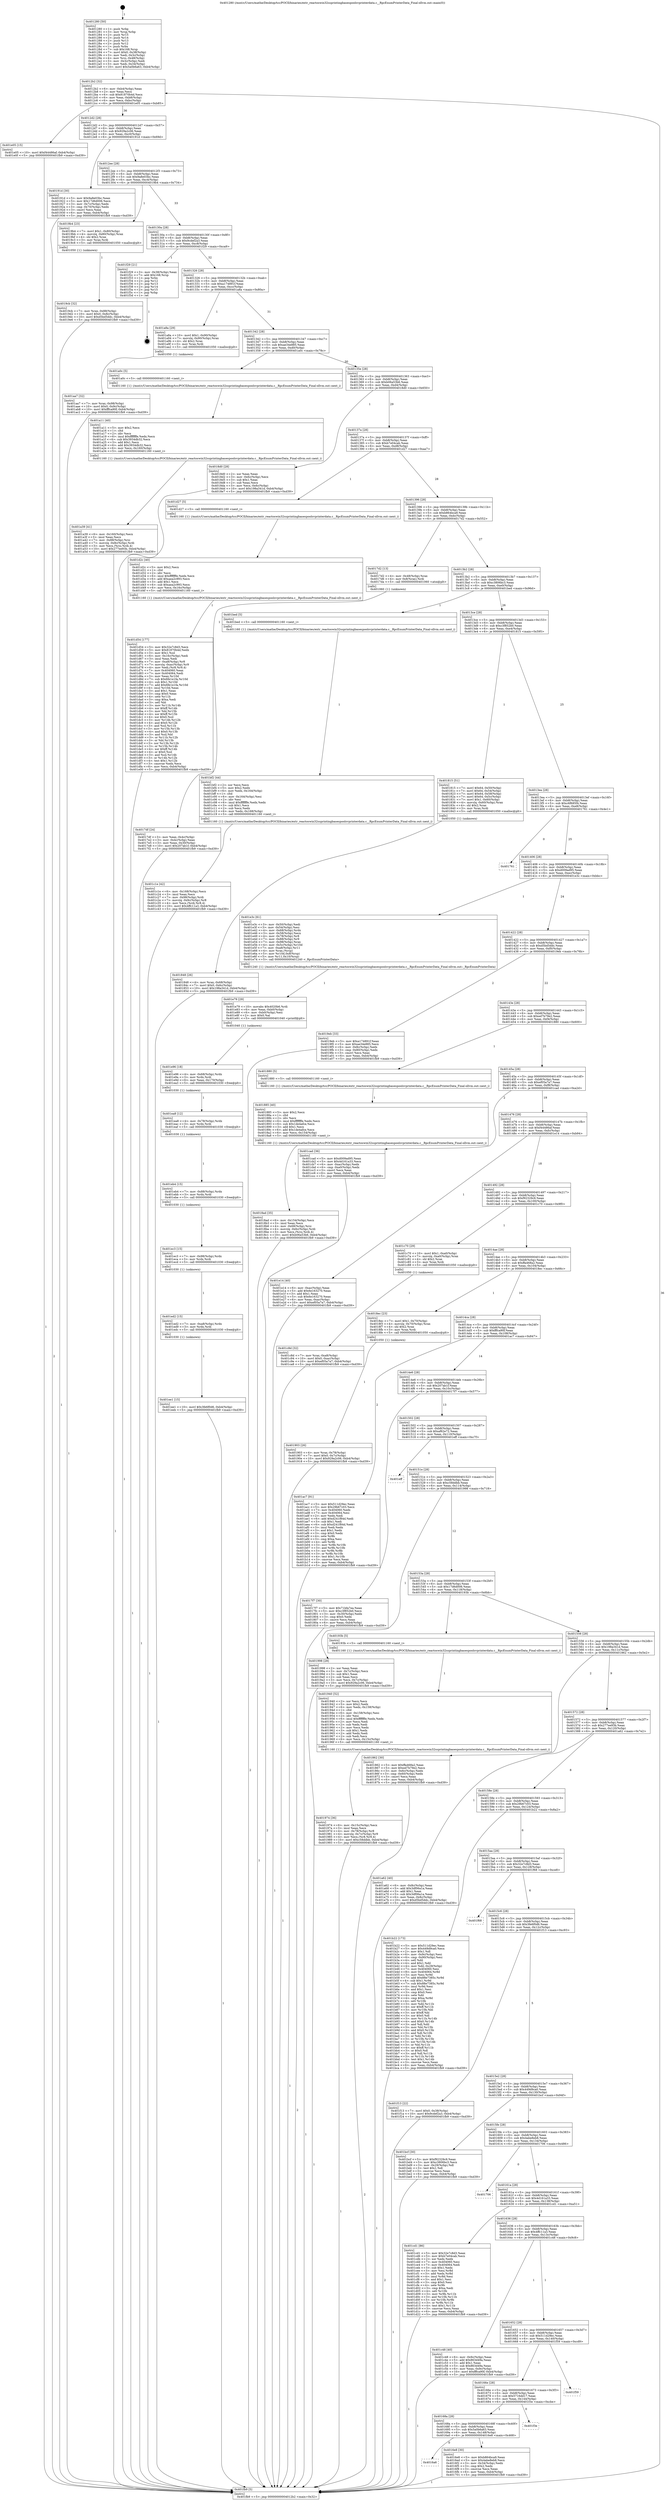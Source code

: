 digraph "0x401280" {
  label = "0x401280 (/mnt/c/Users/mathe/Desktop/tcc/POCII/binaries/extr_reactoswin32ssprintingbasespoolsvprinterdata.c__RpcEnumPrinterData_Final-ollvm.out::main(0))"
  labelloc = "t"
  node[shape=record]

  Entry [label="",width=0.3,height=0.3,shape=circle,fillcolor=black,style=filled]
  "0x4012b2" [label="{
     0x4012b2 [32]\l
     | [instrs]\l
     &nbsp;&nbsp;0x4012b2 \<+6\>: mov -0xb4(%rbp),%eax\l
     &nbsp;&nbsp;0x4012b8 \<+2\>: mov %eax,%ecx\l
     &nbsp;&nbsp;0x4012ba \<+6\>: sub $0x81870b4d,%ecx\l
     &nbsp;&nbsp;0x4012c0 \<+6\>: mov %eax,-0xb8(%rbp)\l
     &nbsp;&nbsp;0x4012c6 \<+6\>: mov %ecx,-0xbc(%rbp)\l
     &nbsp;&nbsp;0x4012cc \<+6\>: je 0000000000401e05 \<main+0xb85\>\l
  }"]
  "0x401e05" [label="{
     0x401e05 [15]\l
     | [instrs]\l
     &nbsp;&nbsp;0x401e05 \<+10\>: movl $0xf44486af,-0xb4(%rbp)\l
     &nbsp;&nbsp;0x401e0f \<+5\>: jmp 0000000000401fb9 \<main+0xd39\>\l
  }"]
  "0x4012d2" [label="{
     0x4012d2 [28]\l
     | [instrs]\l
     &nbsp;&nbsp;0x4012d2 \<+5\>: jmp 00000000004012d7 \<main+0x57\>\l
     &nbsp;&nbsp;0x4012d7 \<+6\>: mov -0xb8(%rbp),%eax\l
     &nbsp;&nbsp;0x4012dd \<+5\>: sub $0x929a2c06,%eax\l
     &nbsp;&nbsp;0x4012e2 \<+6\>: mov %eax,-0xc0(%rbp)\l
     &nbsp;&nbsp;0x4012e8 \<+6\>: je 000000000040191d \<main+0x69d\>\l
  }"]
  Exit [label="",width=0.3,height=0.3,shape=circle,fillcolor=black,style=filled,peripheries=2]
  "0x40191d" [label="{
     0x40191d [30]\l
     | [instrs]\l
     &nbsp;&nbsp;0x40191d \<+5\>: mov $0x9a8e03bc,%eax\l
     &nbsp;&nbsp;0x401922 \<+5\>: mov $0x17d6d006,%ecx\l
     &nbsp;&nbsp;0x401927 \<+3\>: mov -0x7c(%rbp),%edx\l
     &nbsp;&nbsp;0x40192a \<+3\>: cmp -0x70(%rbp),%edx\l
     &nbsp;&nbsp;0x40192d \<+3\>: cmovl %ecx,%eax\l
     &nbsp;&nbsp;0x401930 \<+6\>: mov %eax,-0xb4(%rbp)\l
     &nbsp;&nbsp;0x401936 \<+5\>: jmp 0000000000401fb9 \<main+0xd39\>\l
  }"]
  "0x4012ee" [label="{
     0x4012ee [28]\l
     | [instrs]\l
     &nbsp;&nbsp;0x4012ee \<+5\>: jmp 00000000004012f3 \<main+0x73\>\l
     &nbsp;&nbsp;0x4012f3 \<+6\>: mov -0xb8(%rbp),%eax\l
     &nbsp;&nbsp;0x4012f9 \<+5\>: sub $0x9a8e03bc,%eax\l
     &nbsp;&nbsp;0x4012fe \<+6\>: mov %eax,-0xc4(%rbp)\l
     &nbsp;&nbsp;0x401304 \<+6\>: je 00000000004019b4 \<main+0x734\>\l
  }"]
  "0x401ee1" [label="{
     0x401ee1 [15]\l
     | [instrs]\l
     &nbsp;&nbsp;0x401ee1 \<+10\>: movl $0x3fe6f0d6,-0xb4(%rbp)\l
     &nbsp;&nbsp;0x401eeb \<+5\>: jmp 0000000000401fb9 \<main+0xd39\>\l
  }"]
  "0x4019b4" [label="{
     0x4019b4 [23]\l
     | [instrs]\l
     &nbsp;&nbsp;0x4019b4 \<+7\>: movl $0x1,-0x80(%rbp)\l
     &nbsp;&nbsp;0x4019bb \<+4\>: movslq -0x80(%rbp),%rax\l
     &nbsp;&nbsp;0x4019bf \<+4\>: shl $0x2,%rax\l
     &nbsp;&nbsp;0x4019c3 \<+3\>: mov %rax,%rdi\l
     &nbsp;&nbsp;0x4019c6 \<+5\>: call 0000000000401050 \<malloc@plt\>\l
     | [calls]\l
     &nbsp;&nbsp;0x401050 \{1\} (unknown)\l
  }"]
  "0x40130a" [label="{
     0x40130a [28]\l
     | [instrs]\l
     &nbsp;&nbsp;0x40130a \<+5\>: jmp 000000000040130f \<main+0x8f\>\l
     &nbsp;&nbsp;0x40130f \<+6\>: mov -0xb8(%rbp),%eax\l
     &nbsp;&nbsp;0x401315 \<+5\>: sub $0x9cdef2a3,%eax\l
     &nbsp;&nbsp;0x40131a \<+6\>: mov %eax,-0xc8(%rbp)\l
     &nbsp;&nbsp;0x401320 \<+6\>: je 0000000000401f29 \<main+0xca9\>\l
  }"]
  "0x401ed2" [label="{
     0x401ed2 [15]\l
     | [instrs]\l
     &nbsp;&nbsp;0x401ed2 \<+7\>: mov -0xa8(%rbp),%rdx\l
     &nbsp;&nbsp;0x401ed9 \<+3\>: mov %rdx,%rdi\l
     &nbsp;&nbsp;0x401edc \<+5\>: call 0000000000401030 \<free@plt\>\l
     | [calls]\l
     &nbsp;&nbsp;0x401030 \{1\} (unknown)\l
  }"]
  "0x401f29" [label="{
     0x401f29 [21]\l
     | [instrs]\l
     &nbsp;&nbsp;0x401f29 \<+3\>: mov -0x38(%rbp),%eax\l
     &nbsp;&nbsp;0x401f2c \<+7\>: add $0x168,%rsp\l
     &nbsp;&nbsp;0x401f33 \<+1\>: pop %rbx\l
     &nbsp;&nbsp;0x401f34 \<+2\>: pop %r12\l
     &nbsp;&nbsp;0x401f36 \<+2\>: pop %r13\l
     &nbsp;&nbsp;0x401f38 \<+2\>: pop %r14\l
     &nbsp;&nbsp;0x401f3a \<+2\>: pop %r15\l
     &nbsp;&nbsp;0x401f3c \<+1\>: pop %rbp\l
     &nbsp;&nbsp;0x401f3d \<+1\>: ret\l
  }"]
  "0x401326" [label="{
     0x401326 [28]\l
     | [instrs]\l
     &nbsp;&nbsp;0x401326 \<+5\>: jmp 000000000040132b \<main+0xab\>\l
     &nbsp;&nbsp;0x40132b \<+6\>: mov -0xb8(%rbp),%eax\l
     &nbsp;&nbsp;0x401331 \<+5\>: sub $0xa174891f,%eax\l
     &nbsp;&nbsp;0x401336 \<+6\>: mov %eax,-0xcc(%rbp)\l
     &nbsp;&nbsp;0x40133c \<+6\>: je 0000000000401a8a \<main+0x80a\>\l
  }"]
  "0x401ec3" [label="{
     0x401ec3 [15]\l
     | [instrs]\l
     &nbsp;&nbsp;0x401ec3 \<+7\>: mov -0x98(%rbp),%rdx\l
     &nbsp;&nbsp;0x401eca \<+3\>: mov %rdx,%rdi\l
     &nbsp;&nbsp;0x401ecd \<+5\>: call 0000000000401030 \<free@plt\>\l
     | [calls]\l
     &nbsp;&nbsp;0x401030 \{1\} (unknown)\l
  }"]
  "0x401a8a" [label="{
     0x401a8a [29]\l
     | [instrs]\l
     &nbsp;&nbsp;0x401a8a \<+10\>: movl $0x1,-0x90(%rbp)\l
     &nbsp;&nbsp;0x401a94 \<+7\>: movslq -0x90(%rbp),%rax\l
     &nbsp;&nbsp;0x401a9b \<+4\>: shl $0x2,%rax\l
     &nbsp;&nbsp;0x401a9f \<+3\>: mov %rax,%rdi\l
     &nbsp;&nbsp;0x401aa2 \<+5\>: call 0000000000401050 \<malloc@plt\>\l
     | [calls]\l
     &nbsp;&nbsp;0x401050 \{1\} (unknown)\l
  }"]
  "0x401342" [label="{
     0x401342 [28]\l
     | [instrs]\l
     &nbsp;&nbsp;0x401342 \<+5\>: jmp 0000000000401347 \<main+0xc7\>\l
     &nbsp;&nbsp;0x401347 \<+6\>: mov -0xb8(%rbp),%eax\l
     &nbsp;&nbsp;0x40134d \<+5\>: sub $0xae34e885,%eax\l
     &nbsp;&nbsp;0x401352 \<+6\>: mov %eax,-0xd0(%rbp)\l
     &nbsp;&nbsp;0x401358 \<+6\>: je 0000000000401a0c \<main+0x78c\>\l
  }"]
  "0x401eb4" [label="{
     0x401eb4 [15]\l
     | [instrs]\l
     &nbsp;&nbsp;0x401eb4 \<+7\>: mov -0x88(%rbp),%rdx\l
     &nbsp;&nbsp;0x401ebb \<+3\>: mov %rdx,%rdi\l
     &nbsp;&nbsp;0x401ebe \<+5\>: call 0000000000401030 \<free@plt\>\l
     | [calls]\l
     &nbsp;&nbsp;0x401030 \{1\} (unknown)\l
  }"]
  "0x401a0c" [label="{
     0x401a0c [5]\l
     | [instrs]\l
     &nbsp;&nbsp;0x401a0c \<+5\>: call 0000000000401160 \<next_i\>\l
     | [calls]\l
     &nbsp;&nbsp;0x401160 \{1\} (/mnt/c/Users/mathe/Desktop/tcc/POCII/binaries/extr_reactoswin32ssprintingbasespoolsvprinterdata.c__RpcEnumPrinterData_Final-ollvm.out::next_i)\l
  }"]
  "0x40135e" [label="{
     0x40135e [28]\l
     | [instrs]\l
     &nbsp;&nbsp;0x40135e \<+5\>: jmp 0000000000401363 \<main+0xe3\>\l
     &nbsp;&nbsp;0x401363 \<+6\>: mov -0xb8(%rbp),%eax\l
     &nbsp;&nbsp;0x401369 \<+5\>: sub $0xb06a53b6,%eax\l
     &nbsp;&nbsp;0x40136e \<+6\>: mov %eax,-0xd4(%rbp)\l
     &nbsp;&nbsp;0x401374 \<+6\>: je 00000000004018d0 \<main+0x650\>\l
  }"]
  "0x401ea8" [label="{
     0x401ea8 [12]\l
     | [instrs]\l
     &nbsp;&nbsp;0x401ea8 \<+4\>: mov -0x78(%rbp),%rdx\l
     &nbsp;&nbsp;0x401eac \<+3\>: mov %rdx,%rdi\l
     &nbsp;&nbsp;0x401eaf \<+5\>: call 0000000000401030 \<free@plt\>\l
     | [calls]\l
     &nbsp;&nbsp;0x401030 \{1\} (unknown)\l
  }"]
  "0x4018d0" [label="{
     0x4018d0 [28]\l
     | [instrs]\l
     &nbsp;&nbsp;0x4018d0 \<+2\>: xor %eax,%eax\l
     &nbsp;&nbsp;0x4018d2 \<+3\>: mov -0x6c(%rbp),%ecx\l
     &nbsp;&nbsp;0x4018d5 \<+3\>: sub $0x1,%eax\l
     &nbsp;&nbsp;0x4018d8 \<+2\>: sub %eax,%ecx\l
     &nbsp;&nbsp;0x4018da \<+3\>: mov %ecx,-0x6c(%rbp)\l
     &nbsp;&nbsp;0x4018dd \<+10\>: movl $0x198a341d,-0xb4(%rbp)\l
     &nbsp;&nbsp;0x4018e7 \<+5\>: jmp 0000000000401fb9 \<main+0xd39\>\l
  }"]
  "0x40137a" [label="{
     0x40137a [28]\l
     | [instrs]\l
     &nbsp;&nbsp;0x40137a \<+5\>: jmp 000000000040137f \<main+0xff\>\l
     &nbsp;&nbsp;0x40137f \<+6\>: mov -0xb8(%rbp),%eax\l
     &nbsp;&nbsp;0x401385 \<+5\>: sub $0xb7e04cab,%eax\l
     &nbsp;&nbsp;0x40138a \<+6\>: mov %eax,-0xd8(%rbp)\l
     &nbsp;&nbsp;0x401390 \<+6\>: je 0000000000401d27 \<main+0xaa7\>\l
  }"]
  "0x401e96" [label="{
     0x401e96 [18]\l
     | [instrs]\l
     &nbsp;&nbsp;0x401e96 \<+4\>: mov -0x68(%rbp),%rdx\l
     &nbsp;&nbsp;0x401e9a \<+3\>: mov %rdx,%rdi\l
     &nbsp;&nbsp;0x401e9d \<+6\>: mov %eax,-0x170(%rbp)\l
     &nbsp;&nbsp;0x401ea3 \<+5\>: call 0000000000401030 \<free@plt\>\l
     | [calls]\l
     &nbsp;&nbsp;0x401030 \{1\} (unknown)\l
  }"]
  "0x401d27" [label="{
     0x401d27 [5]\l
     | [instrs]\l
     &nbsp;&nbsp;0x401d27 \<+5\>: call 0000000000401160 \<next_i\>\l
     | [calls]\l
     &nbsp;&nbsp;0x401160 \{1\} (/mnt/c/Users/mathe/Desktop/tcc/POCII/binaries/extr_reactoswin32ssprintingbasespoolsvprinterdata.c__RpcEnumPrinterData_Final-ollvm.out::next_i)\l
  }"]
  "0x401396" [label="{
     0x401396 [28]\l
     | [instrs]\l
     &nbsp;&nbsp;0x401396 \<+5\>: jmp 000000000040139b \<main+0x11b\>\l
     &nbsp;&nbsp;0x40139b \<+6\>: mov -0xb8(%rbp),%eax\l
     &nbsp;&nbsp;0x4013a1 \<+5\>: sub $0xb864bca9,%eax\l
     &nbsp;&nbsp;0x4013a6 \<+6\>: mov %eax,-0xdc(%rbp)\l
     &nbsp;&nbsp;0x4013ac \<+6\>: je 00000000004017d2 \<main+0x552\>\l
  }"]
  "0x401e79" [label="{
     0x401e79 [29]\l
     | [instrs]\l
     &nbsp;&nbsp;0x401e79 \<+10\>: movabs $0x4020b6,%rdi\l
     &nbsp;&nbsp;0x401e83 \<+6\>: mov %eax,-0xb0(%rbp)\l
     &nbsp;&nbsp;0x401e89 \<+6\>: mov -0xb0(%rbp),%esi\l
     &nbsp;&nbsp;0x401e8f \<+2\>: mov $0x0,%al\l
     &nbsp;&nbsp;0x401e91 \<+5\>: call 0000000000401040 \<printf@plt\>\l
     | [calls]\l
     &nbsp;&nbsp;0x401040 \{1\} (unknown)\l
  }"]
  "0x4017d2" [label="{
     0x4017d2 [13]\l
     | [instrs]\l
     &nbsp;&nbsp;0x4017d2 \<+4\>: mov -0x48(%rbp),%rax\l
     &nbsp;&nbsp;0x4017d6 \<+4\>: mov 0x8(%rax),%rdi\l
     &nbsp;&nbsp;0x4017da \<+5\>: call 0000000000401060 \<atoi@plt\>\l
     | [calls]\l
     &nbsp;&nbsp;0x401060 \{1\} (unknown)\l
  }"]
  "0x4013b2" [label="{
     0x4013b2 [28]\l
     | [instrs]\l
     &nbsp;&nbsp;0x4013b2 \<+5\>: jmp 00000000004013b7 \<main+0x137\>\l
     &nbsp;&nbsp;0x4013b7 \<+6\>: mov -0xb8(%rbp),%eax\l
     &nbsp;&nbsp;0x4013bd \<+5\>: sub $0xc3806bc3,%eax\l
     &nbsp;&nbsp;0x4013c2 \<+6\>: mov %eax,-0xe0(%rbp)\l
     &nbsp;&nbsp;0x4013c8 \<+6\>: je 0000000000401bed \<main+0x96d\>\l
  }"]
  "0x401d54" [label="{
     0x401d54 [177]\l
     | [instrs]\l
     &nbsp;&nbsp;0x401d54 \<+5\>: mov $0x32e7c8d3,%ecx\l
     &nbsp;&nbsp;0x401d59 \<+5\>: mov $0x81870b4d,%edx\l
     &nbsp;&nbsp;0x401d5e \<+3\>: mov $0x1,%sil\l
     &nbsp;&nbsp;0x401d61 \<+6\>: mov -0x16c(%rbp),%edi\l
     &nbsp;&nbsp;0x401d67 \<+3\>: imul %eax,%edi\l
     &nbsp;&nbsp;0x401d6a \<+7\>: mov -0xa8(%rbp),%r8\l
     &nbsp;&nbsp;0x401d71 \<+7\>: movslq -0xac(%rbp),%r9\l
     &nbsp;&nbsp;0x401d78 \<+4\>: mov %edi,(%r8,%r9,4)\l
     &nbsp;&nbsp;0x401d7c \<+7\>: mov 0x404060,%eax\l
     &nbsp;&nbsp;0x401d83 \<+7\>: mov 0x404064,%edi\l
     &nbsp;&nbsp;0x401d8a \<+3\>: mov %eax,%r10d\l
     &nbsp;&nbsp;0x401d8d \<+7\>: sub $0x6fe1e1fa,%r10d\l
     &nbsp;&nbsp;0x401d94 \<+4\>: sub $0x1,%r10d\l
     &nbsp;&nbsp;0x401d98 \<+7\>: add $0x6fe1e1fa,%r10d\l
     &nbsp;&nbsp;0x401d9f \<+4\>: imul %r10d,%eax\l
     &nbsp;&nbsp;0x401da3 \<+3\>: and $0x1,%eax\l
     &nbsp;&nbsp;0x401da6 \<+3\>: cmp $0x0,%eax\l
     &nbsp;&nbsp;0x401da9 \<+4\>: sete %r11b\l
     &nbsp;&nbsp;0x401dad \<+3\>: cmp $0xa,%edi\l
     &nbsp;&nbsp;0x401db0 \<+3\>: setl %bl\l
     &nbsp;&nbsp;0x401db3 \<+3\>: mov %r11b,%r14b\l
     &nbsp;&nbsp;0x401db6 \<+4\>: xor $0xff,%r14b\l
     &nbsp;&nbsp;0x401dba \<+3\>: mov %bl,%r15b\l
     &nbsp;&nbsp;0x401dbd \<+4\>: xor $0xff,%r15b\l
     &nbsp;&nbsp;0x401dc1 \<+4\>: xor $0x0,%sil\l
     &nbsp;&nbsp;0x401dc5 \<+3\>: mov %r14b,%r12b\l
     &nbsp;&nbsp;0x401dc8 \<+4\>: and $0x0,%r12b\l
     &nbsp;&nbsp;0x401dcc \<+3\>: and %sil,%r11b\l
     &nbsp;&nbsp;0x401dcf \<+3\>: mov %r15b,%r13b\l
     &nbsp;&nbsp;0x401dd2 \<+4\>: and $0x0,%r13b\l
     &nbsp;&nbsp;0x401dd6 \<+3\>: and %sil,%bl\l
     &nbsp;&nbsp;0x401dd9 \<+3\>: or %r11b,%r12b\l
     &nbsp;&nbsp;0x401ddc \<+3\>: or %bl,%r13b\l
     &nbsp;&nbsp;0x401ddf \<+3\>: xor %r13b,%r12b\l
     &nbsp;&nbsp;0x401de2 \<+3\>: or %r15b,%r14b\l
     &nbsp;&nbsp;0x401de5 \<+4\>: xor $0xff,%r14b\l
     &nbsp;&nbsp;0x401de9 \<+4\>: or $0x0,%sil\l
     &nbsp;&nbsp;0x401ded \<+3\>: and %sil,%r14b\l
     &nbsp;&nbsp;0x401df0 \<+3\>: or %r14b,%r12b\l
     &nbsp;&nbsp;0x401df3 \<+4\>: test $0x1,%r12b\l
     &nbsp;&nbsp;0x401df7 \<+3\>: cmovne %edx,%ecx\l
     &nbsp;&nbsp;0x401dfa \<+6\>: mov %ecx,-0xb4(%rbp)\l
     &nbsp;&nbsp;0x401e00 \<+5\>: jmp 0000000000401fb9 \<main+0xd39\>\l
  }"]
  "0x401bed" [label="{
     0x401bed [5]\l
     | [instrs]\l
     &nbsp;&nbsp;0x401bed \<+5\>: call 0000000000401160 \<next_i\>\l
     | [calls]\l
     &nbsp;&nbsp;0x401160 \{1\} (/mnt/c/Users/mathe/Desktop/tcc/POCII/binaries/extr_reactoswin32ssprintingbasespoolsvprinterdata.c__RpcEnumPrinterData_Final-ollvm.out::next_i)\l
  }"]
  "0x4013ce" [label="{
     0x4013ce [28]\l
     | [instrs]\l
     &nbsp;&nbsp;0x4013ce \<+5\>: jmp 00000000004013d3 \<main+0x153\>\l
     &nbsp;&nbsp;0x4013d3 \<+6\>: mov -0xb8(%rbp),%eax\l
     &nbsp;&nbsp;0x4013d9 \<+5\>: sub $0xc3f852b0,%eax\l
     &nbsp;&nbsp;0x4013de \<+6\>: mov %eax,-0xe4(%rbp)\l
     &nbsp;&nbsp;0x4013e4 \<+6\>: je 0000000000401815 \<main+0x595\>\l
  }"]
  "0x401d2c" [label="{
     0x401d2c [40]\l
     | [instrs]\l
     &nbsp;&nbsp;0x401d2c \<+5\>: mov $0x2,%ecx\l
     &nbsp;&nbsp;0x401d31 \<+1\>: cltd\l
     &nbsp;&nbsp;0x401d32 \<+2\>: idiv %ecx\l
     &nbsp;&nbsp;0x401d34 \<+6\>: imul $0xfffffffe,%edx,%ecx\l
     &nbsp;&nbsp;0x401d3a \<+6\>: add $0xaea2c993,%ecx\l
     &nbsp;&nbsp;0x401d40 \<+3\>: add $0x1,%ecx\l
     &nbsp;&nbsp;0x401d43 \<+6\>: sub $0xaea2c993,%ecx\l
     &nbsp;&nbsp;0x401d49 \<+6\>: mov %ecx,-0x16c(%rbp)\l
     &nbsp;&nbsp;0x401d4f \<+5\>: call 0000000000401160 \<next_i\>\l
     | [calls]\l
     &nbsp;&nbsp;0x401160 \{1\} (/mnt/c/Users/mathe/Desktop/tcc/POCII/binaries/extr_reactoswin32ssprintingbasespoolsvprinterdata.c__RpcEnumPrinterData_Final-ollvm.out::next_i)\l
  }"]
  "0x401815" [label="{
     0x401815 [51]\l
     | [instrs]\l
     &nbsp;&nbsp;0x401815 \<+7\>: movl $0x64,-0x50(%rbp)\l
     &nbsp;&nbsp;0x40181c \<+7\>: movl $0x64,-0x54(%rbp)\l
     &nbsp;&nbsp;0x401823 \<+7\>: movl $0x64,-0x58(%rbp)\l
     &nbsp;&nbsp;0x40182a \<+7\>: movl $0x64,-0x5c(%rbp)\l
     &nbsp;&nbsp;0x401831 \<+7\>: movl $0x1,-0x60(%rbp)\l
     &nbsp;&nbsp;0x401838 \<+4\>: movslq -0x60(%rbp),%rax\l
     &nbsp;&nbsp;0x40183c \<+4\>: shl $0x2,%rax\l
     &nbsp;&nbsp;0x401840 \<+3\>: mov %rax,%rdi\l
     &nbsp;&nbsp;0x401843 \<+5\>: call 0000000000401050 \<malloc@plt\>\l
     | [calls]\l
     &nbsp;&nbsp;0x401050 \{1\} (unknown)\l
  }"]
  "0x4013ea" [label="{
     0x4013ea [28]\l
     | [instrs]\l
     &nbsp;&nbsp;0x4013ea \<+5\>: jmp 00000000004013ef \<main+0x16f\>\l
     &nbsp;&nbsp;0x4013ef \<+6\>: mov -0xb8(%rbp),%eax\l
     &nbsp;&nbsp;0x4013f5 \<+5\>: sub $0xc6f685f4,%eax\l
     &nbsp;&nbsp;0x4013fa \<+6\>: mov %eax,-0xe8(%rbp)\l
     &nbsp;&nbsp;0x401400 \<+6\>: je 0000000000401761 \<main+0x4e1\>\l
  }"]
  "0x401c8d" [label="{
     0x401c8d [32]\l
     | [instrs]\l
     &nbsp;&nbsp;0x401c8d \<+7\>: mov %rax,-0xa8(%rbp)\l
     &nbsp;&nbsp;0x401c94 \<+10\>: movl $0x0,-0xac(%rbp)\l
     &nbsp;&nbsp;0x401c9e \<+10\>: movl $0xef05a7a7,-0xb4(%rbp)\l
     &nbsp;&nbsp;0x401ca8 \<+5\>: jmp 0000000000401fb9 \<main+0xd39\>\l
  }"]
  "0x401761" [label="{
     0x401761\l
  }", style=dashed]
  "0x401406" [label="{
     0x401406 [28]\l
     | [instrs]\l
     &nbsp;&nbsp;0x401406 \<+5\>: jmp 000000000040140b \<main+0x18b\>\l
     &nbsp;&nbsp;0x40140b \<+6\>: mov -0xb8(%rbp),%eax\l
     &nbsp;&nbsp;0x401411 \<+5\>: sub $0xd009ad95,%eax\l
     &nbsp;&nbsp;0x401416 \<+6\>: mov %eax,-0xec(%rbp)\l
     &nbsp;&nbsp;0x40141c \<+6\>: je 0000000000401e3c \<main+0xbbc\>\l
  }"]
  "0x401c1e" [label="{
     0x401c1e [42]\l
     | [instrs]\l
     &nbsp;&nbsp;0x401c1e \<+6\>: mov -0x168(%rbp),%ecx\l
     &nbsp;&nbsp;0x401c24 \<+3\>: imul %eax,%ecx\l
     &nbsp;&nbsp;0x401c27 \<+7\>: mov -0x98(%rbp),%rdi\l
     &nbsp;&nbsp;0x401c2e \<+7\>: movslq -0x9c(%rbp),%r8\l
     &nbsp;&nbsp;0x401c35 \<+4\>: mov %ecx,(%rdi,%r8,4)\l
     &nbsp;&nbsp;0x401c39 \<+10\>: movl $0x4ffc11a3,-0xb4(%rbp)\l
     &nbsp;&nbsp;0x401c43 \<+5\>: jmp 0000000000401fb9 \<main+0xd39\>\l
  }"]
  "0x401e3c" [label="{
     0x401e3c [61]\l
     | [instrs]\l
     &nbsp;&nbsp;0x401e3c \<+3\>: mov -0x50(%rbp),%edi\l
     &nbsp;&nbsp;0x401e3f \<+3\>: mov -0x54(%rbp),%esi\l
     &nbsp;&nbsp;0x401e42 \<+4\>: mov -0x68(%rbp),%rdx\l
     &nbsp;&nbsp;0x401e46 \<+3\>: mov -0x58(%rbp),%ecx\l
     &nbsp;&nbsp;0x401e49 \<+4\>: mov -0x78(%rbp),%r8\l
     &nbsp;&nbsp;0x401e4d \<+7\>: mov -0x88(%rbp),%r9\l
     &nbsp;&nbsp;0x401e54 \<+7\>: mov -0x98(%rbp),%rax\l
     &nbsp;&nbsp;0x401e5b \<+4\>: mov -0x5c(%rbp),%r10d\l
     &nbsp;&nbsp;0x401e5f \<+7\>: mov -0xa8(%rbp),%r11\l
     &nbsp;&nbsp;0x401e66 \<+4\>: mov %rax,(%rsp)\l
     &nbsp;&nbsp;0x401e6a \<+5\>: mov %r10d,0x8(%rsp)\l
     &nbsp;&nbsp;0x401e6f \<+5\>: mov %r11,0x10(%rsp)\l
     &nbsp;&nbsp;0x401e74 \<+5\>: call 0000000000401240 \<_RpcEnumPrinterData\>\l
     | [calls]\l
     &nbsp;&nbsp;0x401240 \{1\} (/mnt/c/Users/mathe/Desktop/tcc/POCII/binaries/extr_reactoswin32ssprintingbasespoolsvprinterdata.c__RpcEnumPrinterData_Final-ollvm.out::_RpcEnumPrinterData)\l
  }"]
  "0x401422" [label="{
     0x401422 [28]\l
     | [instrs]\l
     &nbsp;&nbsp;0x401422 \<+5\>: jmp 0000000000401427 \<main+0x1a7\>\l
     &nbsp;&nbsp;0x401427 \<+6\>: mov -0xb8(%rbp),%eax\l
     &nbsp;&nbsp;0x40142d \<+5\>: sub $0xd5bd5ddc,%eax\l
     &nbsp;&nbsp;0x401432 \<+6\>: mov %eax,-0xf0(%rbp)\l
     &nbsp;&nbsp;0x401438 \<+6\>: je 00000000004019eb \<main+0x76b\>\l
  }"]
  "0x401bf2" [label="{
     0x401bf2 [44]\l
     | [instrs]\l
     &nbsp;&nbsp;0x401bf2 \<+2\>: xor %ecx,%ecx\l
     &nbsp;&nbsp;0x401bf4 \<+5\>: mov $0x2,%edx\l
     &nbsp;&nbsp;0x401bf9 \<+6\>: mov %edx,-0x164(%rbp)\l
     &nbsp;&nbsp;0x401bff \<+1\>: cltd\l
     &nbsp;&nbsp;0x401c00 \<+6\>: mov -0x164(%rbp),%esi\l
     &nbsp;&nbsp;0x401c06 \<+2\>: idiv %esi\l
     &nbsp;&nbsp;0x401c08 \<+6\>: imul $0xfffffffe,%edx,%edx\l
     &nbsp;&nbsp;0x401c0e \<+3\>: sub $0x1,%ecx\l
     &nbsp;&nbsp;0x401c11 \<+2\>: sub %ecx,%edx\l
     &nbsp;&nbsp;0x401c13 \<+6\>: mov %edx,-0x168(%rbp)\l
     &nbsp;&nbsp;0x401c19 \<+5\>: call 0000000000401160 \<next_i\>\l
     | [calls]\l
     &nbsp;&nbsp;0x401160 \{1\} (/mnt/c/Users/mathe/Desktop/tcc/POCII/binaries/extr_reactoswin32ssprintingbasespoolsvprinterdata.c__RpcEnumPrinterData_Final-ollvm.out::next_i)\l
  }"]
  "0x4019eb" [label="{
     0x4019eb [33]\l
     | [instrs]\l
     &nbsp;&nbsp;0x4019eb \<+5\>: mov $0xa174891f,%eax\l
     &nbsp;&nbsp;0x4019f0 \<+5\>: mov $0xae34e885,%ecx\l
     &nbsp;&nbsp;0x4019f5 \<+6\>: mov -0x8c(%rbp),%edx\l
     &nbsp;&nbsp;0x4019fb \<+3\>: cmp -0x80(%rbp),%edx\l
     &nbsp;&nbsp;0x4019fe \<+3\>: cmovl %ecx,%eax\l
     &nbsp;&nbsp;0x401a01 \<+6\>: mov %eax,-0xb4(%rbp)\l
     &nbsp;&nbsp;0x401a07 \<+5\>: jmp 0000000000401fb9 \<main+0xd39\>\l
  }"]
  "0x40143e" [label="{
     0x40143e [28]\l
     | [instrs]\l
     &nbsp;&nbsp;0x40143e \<+5\>: jmp 0000000000401443 \<main+0x1c3\>\l
     &nbsp;&nbsp;0x401443 \<+6\>: mov -0xb8(%rbp),%eax\l
     &nbsp;&nbsp;0x401449 \<+5\>: sub $0xed7b79e2,%eax\l
     &nbsp;&nbsp;0x40144e \<+6\>: mov %eax,-0xf4(%rbp)\l
     &nbsp;&nbsp;0x401454 \<+6\>: je 0000000000401880 \<main+0x600\>\l
  }"]
  "0x401aa7" [label="{
     0x401aa7 [32]\l
     | [instrs]\l
     &nbsp;&nbsp;0x401aa7 \<+7\>: mov %rax,-0x98(%rbp)\l
     &nbsp;&nbsp;0x401aae \<+10\>: movl $0x0,-0x9c(%rbp)\l
     &nbsp;&nbsp;0x401ab8 \<+10\>: movl $0xfffca90f,-0xb4(%rbp)\l
     &nbsp;&nbsp;0x401ac2 \<+5\>: jmp 0000000000401fb9 \<main+0xd39\>\l
  }"]
  "0x401880" [label="{
     0x401880 [5]\l
     | [instrs]\l
     &nbsp;&nbsp;0x401880 \<+5\>: call 0000000000401160 \<next_i\>\l
     | [calls]\l
     &nbsp;&nbsp;0x401160 \{1\} (/mnt/c/Users/mathe/Desktop/tcc/POCII/binaries/extr_reactoswin32ssprintingbasespoolsvprinterdata.c__RpcEnumPrinterData_Final-ollvm.out::next_i)\l
  }"]
  "0x40145a" [label="{
     0x40145a [28]\l
     | [instrs]\l
     &nbsp;&nbsp;0x40145a \<+5\>: jmp 000000000040145f \<main+0x1df\>\l
     &nbsp;&nbsp;0x40145f \<+6\>: mov -0xb8(%rbp),%eax\l
     &nbsp;&nbsp;0x401465 \<+5\>: sub $0xef05a7a7,%eax\l
     &nbsp;&nbsp;0x40146a \<+6\>: mov %eax,-0xf8(%rbp)\l
     &nbsp;&nbsp;0x401470 \<+6\>: je 0000000000401cad \<main+0xa2d\>\l
  }"]
  "0x401a39" [label="{
     0x401a39 [41]\l
     | [instrs]\l
     &nbsp;&nbsp;0x401a39 \<+6\>: mov -0x160(%rbp),%ecx\l
     &nbsp;&nbsp;0x401a3f \<+3\>: imul %eax,%ecx\l
     &nbsp;&nbsp;0x401a42 \<+7\>: mov -0x88(%rbp),%rsi\l
     &nbsp;&nbsp;0x401a49 \<+7\>: movslq -0x8c(%rbp),%rdi\l
     &nbsp;&nbsp;0x401a50 \<+3\>: mov %ecx,(%rsi,%rdi,4)\l
     &nbsp;&nbsp;0x401a53 \<+10\>: movl $0x277ee93b,-0xb4(%rbp)\l
     &nbsp;&nbsp;0x401a5d \<+5\>: jmp 0000000000401fb9 \<main+0xd39\>\l
  }"]
  "0x401cad" [label="{
     0x401cad [36]\l
     | [instrs]\l
     &nbsp;&nbsp;0x401cad \<+5\>: mov $0xd009ad95,%eax\l
     &nbsp;&nbsp;0x401cb2 \<+5\>: mov $0x4d161a33,%ecx\l
     &nbsp;&nbsp;0x401cb7 \<+6\>: mov -0xac(%rbp),%edx\l
     &nbsp;&nbsp;0x401cbd \<+6\>: cmp -0xa0(%rbp),%edx\l
     &nbsp;&nbsp;0x401cc3 \<+3\>: cmovl %ecx,%eax\l
     &nbsp;&nbsp;0x401cc6 \<+6\>: mov %eax,-0xb4(%rbp)\l
     &nbsp;&nbsp;0x401ccc \<+5\>: jmp 0000000000401fb9 \<main+0xd39\>\l
  }"]
  "0x401476" [label="{
     0x401476 [28]\l
     | [instrs]\l
     &nbsp;&nbsp;0x401476 \<+5\>: jmp 000000000040147b \<main+0x1fb\>\l
     &nbsp;&nbsp;0x40147b \<+6\>: mov -0xb8(%rbp),%eax\l
     &nbsp;&nbsp;0x401481 \<+5\>: sub $0xf44486af,%eax\l
     &nbsp;&nbsp;0x401486 \<+6\>: mov %eax,-0xfc(%rbp)\l
     &nbsp;&nbsp;0x40148c \<+6\>: je 0000000000401e14 \<main+0xb94\>\l
  }"]
  "0x401a11" [label="{
     0x401a11 [40]\l
     | [instrs]\l
     &nbsp;&nbsp;0x401a11 \<+5\>: mov $0x2,%ecx\l
     &nbsp;&nbsp;0x401a16 \<+1\>: cltd\l
     &nbsp;&nbsp;0x401a17 \<+2\>: idiv %ecx\l
     &nbsp;&nbsp;0x401a19 \<+6\>: imul $0xfffffffe,%edx,%ecx\l
     &nbsp;&nbsp;0x401a1f \<+6\>: sub $0x3934db32,%ecx\l
     &nbsp;&nbsp;0x401a25 \<+3\>: add $0x1,%ecx\l
     &nbsp;&nbsp;0x401a28 \<+6\>: add $0x3934db32,%ecx\l
     &nbsp;&nbsp;0x401a2e \<+6\>: mov %ecx,-0x160(%rbp)\l
     &nbsp;&nbsp;0x401a34 \<+5\>: call 0000000000401160 \<next_i\>\l
     | [calls]\l
     &nbsp;&nbsp;0x401160 \{1\} (/mnt/c/Users/mathe/Desktop/tcc/POCII/binaries/extr_reactoswin32ssprintingbasespoolsvprinterdata.c__RpcEnumPrinterData_Final-ollvm.out::next_i)\l
  }"]
  "0x401e14" [label="{
     0x401e14 [40]\l
     | [instrs]\l
     &nbsp;&nbsp;0x401e14 \<+6\>: mov -0xac(%rbp),%eax\l
     &nbsp;&nbsp;0x401e1a \<+5\>: add $0x6e163270,%eax\l
     &nbsp;&nbsp;0x401e1f \<+3\>: add $0x1,%eax\l
     &nbsp;&nbsp;0x401e22 \<+5\>: sub $0x6e163270,%eax\l
     &nbsp;&nbsp;0x401e27 \<+6\>: mov %eax,-0xac(%rbp)\l
     &nbsp;&nbsp;0x401e2d \<+10\>: movl $0xef05a7a7,-0xb4(%rbp)\l
     &nbsp;&nbsp;0x401e37 \<+5\>: jmp 0000000000401fb9 \<main+0xd39\>\l
  }"]
  "0x401492" [label="{
     0x401492 [28]\l
     | [instrs]\l
     &nbsp;&nbsp;0x401492 \<+5\>: jmp 0000000000401497 \<main+0x217\>\l
     &nbsp;&nbsp;0x401497 \<+6\>: mov -0xb8(%rbp),%eax\l
     &nbsp;&nbsp;0x40149d \<+5\>: sub $0xf92329c9,%eax\l
     &nbsp;&nbsp;0x4014a2 \<+6\>: mov %eax,-0x100(%rbp)\l
     &nbsp;&nbsp;0x4014a8 \<+6\>: je 0000000000401c70 \<main+0x9f0\>\l
  }"]
  "0x4019cb" [label="{
     0x4019cb [32]\l
     | [instrs]\l
     &nbsp;&nbsp;0x4019cb \<+7\>: mov %rax,-0x88(%rbp)\l
     &nbsp;&nbsp;0x4019d2 \<+10\>: movl $0x0,-0x8c(%rbp)\l
     &nbsp;&nbsp;0x4019dc \<+10\>: movl $0xd5bd5ddc,-0xb4(%rbp)\l
     &nbsp;&nbsp;0x4019e6 \<+5\>: jmp 0000000000401fb9 \<main+0xd39\>\l
  }"]
  "0x401c70" [label="{
     0x401c70 [29]\l
     | [instrs]\l
     &nbsp;&nbsp;0x401c70 \<+10\>: movl $0x1,-0xa0(%rbp)\l
     &nbsp;&nbsp;0x401c7a \<+7\>: movslq -0xa0(%rbp),%rax\l
     &nbsp;&nbsp;0x401c81 \<+4\>: shl $0x2,%rax\l
     &nbsp;&nbsp;0x401c85 \<+3\>: mov %rax,%rdi\l
     &nbsp;&nbsp;0x401c88 \<+5\>: call 0000000000401050 \<malloc@plt\>\l
     | [calls]\l
     &nbsp;&nbsp;0x401050 \{1\} (unknown)\l
  }"]
  "0x4014ae" [label="{
     0x4014ae [28]\l
     | [instrs]\l
     &nbsp;&nbsp;0x4014ae \<+5\>: jmp 00000000004014b3 \<main+0x233\>\l
     &nbsp;&nbsp;0x4014b3 \<+6\>: mov -0xb8(%rbp),%eax\l
     &nbsp;&nbsp;0x4014b9 \<+5\>: sub $0xffa468a2,%eax\l
     &nbsp;&nbsp;0x4014be \<+6\>: mov %eax,-0x104(%rbp)\l
     &nbsp;&nbsp;0x4014c4 \<+6\>: je 00000000004018ec \<main+0x66c\>\l
  }"]
  "0x401974" [label="{
     0x401974 [36]\l
     | [instrs]\l
     &nbsp;&nbsp;0x401974 \<+6\>: mov -0x15c(%rbp),%ecx\l
     &nbsp;&nbsp;0x40197a \<+3\>: imul %eax,%ecx\l
     &nbsp;&nbsp;0x40197d \<+4\>: mov -0x78(%rbp),%r8\l
     &nbsp;&nbsp;0x401981 \<+4\>: movslq -0x7c(%rbp),%r9\l
     &nbsp;&nbsp;0x401985 \<+4\>: mov %ecx,(%r8,%r9,4)\l
     &nbsp;&nbsp;0x401989 \<+10\>: movl $0xc58ddbb,-0xb4(%rbp)\l
     &nbsp;&nbsp;0x401993 \<+5\>: jmp 0000000000401fb9 \<main+0xd39\>\l
  }"]
  "0x4018ec" [label="{
     0x4018ec [23]\l
     | [instrs]\l
     &nbsp;&nbsp;0x4018ec \<+7\>: movl $0x1,-0x70(%rbp)\l
     &nbsp;&nbsp;0x4018f3 \<+4\>: movslq -0x70(%rbp),%rax\l
     &nbsp;&nbsp;0x4018f7 \<+4\>: shl $0x2,%rax\l
     &nbsp;&nbsp;0x4018fb \<+3\>: mov %rax,%rdi\l
     &nbsp;&nbsp;0x4018fe \<+5\>: call 0000000000401050 \<malloc@plt\>\l
     | [calls]\l
     &nbsp;&nbsp;0x401050 \{1\} (unknown)\l
  }"]
  "0x4014ca" [label="{
     0x4014ca [28]\l
     | [instrs]\l
     &nbsp;&nbsp;0x4014ca \<+5\>: jmp 00000000004014cf \<main+0x24f\>\l
     &nbsp;&nbsp;0x4014cf \<+6\>: mov -0xb8(%rbp),%eax\l
     &nbsp;&nbsp;0x4014d5 \<+5\>: sub $0xfffca90f,%eax\l
     &nbsp;&nbsp;0x4014da \<+6\>: mov %eax,-0x108(%rbp)\l
     &nbsp;&nbsp;0x4014e0 \<+6\>: je 0000000000401ac7 \<main+0x847\>\l
  }"]
  "0x401940" [label="{
     0x401940 [52]\l
     | [instrs]\l
     &nbsp;&nbsp;0x401940 \<+2\>: xor %ecx,%ecx\l
     &nbsp;&nbsp;0x401942 \<+5\>: mov $0x2,%edx\l
     &nbsp;&nbsp;0x401947 \<+6\>: mov %edx,-0x158(%rbp)\l
     &nbsp;&nbsp;0x40194d \<+1\>: cltd\l
     &nbsp;&nbsp;0x40194e \<+6\>: mov -0x158(%rbp),%esi\l
     &nbsp;&nbsp;0x401954 \<+2\>: idiv %esi\l
     &nbsp;&nbsp;0x401956 \<+6\>: imul $0xfffffffe,%edx,%edx\l
     &nbsp;&nbsp;0x40195c \<+2\>: mov %ecx,%edi\l
     &nbsp;&nbsp;0x40195e \<+2\>: sub %edx,%edi\l
     &nbsp;&nbsp;0x401960 \<+2\>: mov %ecx,%edx\l
     &nbsp;&nbsp;0x401962 \<+3\>: sub $0x1,%edx\l
     &nbsp;&nbsp;0x401965 \<+2\>: add %edx,%edi\l
     &nbsp;&nbsp;0x401967 \<+2\>: sub %edi,%ecx\l
     &nbsp;&nbsp;0x401969 \<+6\>: mov %ecx,-0x15c(%rbp)\l
     &nbsp;&nbsp;0x40196f \<+5\>: call 0000000000401160 \<next_i\>\l
     | [calls]\l
     &nbsp;&nbsp;0x401160 \{1\} (/mnt/c/Users/mathe/Desktop/tcc/POCII/binaries/extr_reactoswin32ssprintingbasespoolsvprinterdata.c__RpcEnumPrinterData_Final-ollvm.out::next_i)\l
  }"]
  "0x401ac7" [label="{
     0x401ac7 [91]\l
     | [instrs]\l
     &nbsp;&nbsp;0x401ac7 \<+5\>: mov $0x511d29ec,%eax\l
     &nbsp;&nbsp;0x401acc \<+5\>: mov $0x29b67c03,%ecx\l
     &nbsp;&nbsp;0x401ad1 \<+7\>: mov 0x404060,%edx\l
     &nbsp;&nbsp;0x401ad8 \<+7\>: mov 0x404064,%esi\l
     &nbsp;&nbsp;0x401adf \<+2\>: mov %edx,%edi\l
     &nbsp;&nbsp;0x401ae1 \<+6\>: add $0xd241f84d,%edi\l
     &nbsp;&nbsp;0x401ae7 \<+3\>: sub $0x1,%edi\l
     &nbsp;&nbsp;0x401aea \<+6\>: sub $0xd241f84d,%edi\l
     &nbsp;&nbsp;0x401af0 \<+3\>: imul %edi,%edx\l
     &nbsp;&nbsp;0x401af3 \<+3\>: and $0x1,%edx\l
     &nbsp;&nbsp;0x401af6 \<+3\>: cmp $0x0,%edx\l
     &nbsp;&nbsp;0x401af9 \<+4\>: sete %r8b\l
     &nbsp;&nbsp;0x401afd \<+3\>: cmp $0xa,%esi\l
     &nbsp;&nbsp;0x401b00 \<+4\>: setl %r9b\l
     &nbsp;&nbsp;0x401b04 \<+3\>: mov %r8b,%r10b\l
     &nbsp;&nbsp;0x401b07 \<+3\>: and %r9b,%r10b\l
     &nbsp;&nbsp;0x401b0a \<+3\>: xor %r9b,%r8b\l
     &nbsp;&nbsp;0x401b0d \<+3\>: or %r8b,%r10b\l
     &nbsp;&nbsp;0x401b10 \<+4\>: test $0x1,%r10b\l
     &nbsp;&nbsp;0x401b14 \<+3\>: cmovne %ecx,%eax\l
     &nbsp;&nbsp;0x401b17 \<+6\>: mov %eax,-0xb4(%rbp)\l
     &nbsp;&nbsp;0x401b1d \<+5\>: jmp 0000000000401fb9 \<main+0xd39\>\l
  }"]
  "0x4014e6" [label="{
     0x4014e6 [28]\l
     | [instrs]\l
     &nbsp;&nbsp;0x4014e6 \<+5\>: jmp 00000000004014eb \<main+0x26b\>\l
     &nbsp;&nbsp;0x4014eb \<+6\>: mov -0xb8(%rbp),%eax\l
     &nbsp;&nbsp;0x4014f1 \<+5\>: sub $0x207ab1f,%eax\l
     &nbsp;&nbsp;0x4014f6 \<+6\>: mov %eax,-0x10c(%rbp)\l
     &nbsp;&nbsp;0x4014fc \<+6\>: je 00000000004017f7 \<main+0x577\>\l
  }"]
  "0x401903" [label="{
     0x401903 [26]\l
     | [instrs]\l
     &nbsp;&nbsp;0x401903 \<+4\>: mov %rax,-0x78(%rbp)\l
     &nbsp;&nbsp;0x401907 \<+7\>: movl $0x0,-0x7c(%rbp)\l
     &nbsp;&nbsp;0x40190e \<+10\>: movl $0x929a2c06,-0xb4(%rbp)\l
     &nbsp;&nbsp;0x401918 \<+5\>: jmp 0000000000401fb9 \<main+0xd39\>\l
  }"]
  "0x4017f7" [label="{
     0x4017f7 [30]\l
     | [instrs]\l
     &nbsp;&nbsp;0x4017f7 \<+5\>: mov $0x71bfa7ea,%eax\l
     &nbsp;&nbsp;0x4017fc \<+5\>: mov $0xc3f852b0,%ecx\l
     &nbsp;&nbsp;0x401801 \<+3\>: mov -0x30(%rbp),%edx\l
     &nbsp;&nbsp;0x401804 \<+3\>: cmp $0x0,%edx\l
     &nbsp;&nbsp;0x401807 \<+3\>: cmove %ecx,%eax\l
     &nbsp;&nbsp;0x40180a \<+6\>: mov %eax,-0xb4(%rbp)\l
     &nbsp;&nbsp;0x401810 \<+5\>: jmp 0000000000401fb9 \<main+0xd39\>\l
  }"]
  "0x401502" [label="{
     0x401502 [28]\l
     | [instrs]\l
     &nbsp;&nbsp;0x401502 \<+5\>: jmp 0000000000401507 \<main+0x287\>\l
     &nbsp;&nbsp;0x401507 \<+6\>: mov -0xb8(%rbp),%eax\l
     &nbsp;&nbsp;0x40150d \<+5\>: sub $0xaf62e72,%eax\l
     &nbsp;&nbsp;0x401512 \<+6\>: mov %eax,-0x110(%rbp)\l
     &nbsp;&nbsp;0x401518 \<+6\>: je 0000000000401eff \<main+0xc7f\>\l
  }"]
  "0x4018ad" [label="{
     0x4018ad [35]\l
     | [instrs]\l
     &nbsp;&nbsp;0x4018ad \<+6\>: mov -0x154(%rbp),%ecx\l
     &nbsp;&nbsp;0x4018b3 \<+3\>: imul %eax,%ecx\l
     &nbsp;&nbsp;0x4018b6 \<+4\>: mov -0x68(%rbp),%rsi\l
     &nbsp;&nbsp;0x4018ba \<+4\>: movslq -0x6c(%rbp),%rdi\l
     &nbsp;&nbsp;0x4018be \<+3\>: mov %ecx,(%rsi,%rdi,4)\l
     &nbsp;&nbsp;0x4018c1 \<+10\>: movl $0xb06a53b6,-0xb4(%rbp)\l
     &nbsp;&nbsp;0x4018cb \<+5\>: jmp 0000000000401fb9 \<main+0xd39\>\l
  }"]
  "0x401eff" [label="{
     0x401eff\l
  }", style=dashed]
  "0x40151e" [label="{
     0x40151e [28]\l
     | [instrs]\l
     &nbsp;&nbsp;0x40151e \<+5\>: jmp 0000000000401523 \<main+0x2a3\>\l
     &nbsp;&nbsp;0x401523 \<+6\>: mov -0xb8(%rbp),%eax\l
     &nbsp;&nbsp;0x401529 \<+5\>: sub $0xc58ddbb,%eax\l
     &nbsp;&nbsp;0x40152e \<+6\>: mov %eax,-0x114(%rbp)\l
     &nbsp;&nbsp;0x401534 \<+6\>: je 0000000000401998 \<main+0x718\>\l
  }"]
  "0x401885" [label="{
     0x401885 [40]\l
     | [instrs]\l
     &nbsp;&nbsp;0x401885 \<+5\>: mov $0x2,%ecx\l
     &nbsp;&nbsp;0x40188a \<+1\>: cltd\l
     &nbsp;&nbsp;0x40188b \<+2\>: idiv %ecx\l
     &nbsp;&nbsp;0x40188d \<+6\>: imul $0xfffffffe,%edx,%ecx\l
     &nbsp;&nbsp;0x401893 \<+6\>: sub $0x1de4afce,%ecx\l
     &nbsp;&nbsp;0x401899 \<+3\>: add $0x1,%ecx\l
     &nbsp;&nbsp;0x40189c \<+6\>: add $0x1de4afce,%ecx\l
     &nbsp;&nbsp;0x4018a2 \<+6\>: mov %ecx,-0x154(%rbp)\l
     &nbsp;&nbsp;0x4018a8 \<+5\>: call 0000000000401160 \<next_i\>\l
     | [calls]\l
     &nbsp;&nbsp;0x401160 \{1\} (/mnt/c/Users/mathe/Desktop/tcc/POCII/binaries/extr_reactoswin32ssprintingbasespoolsvprinterdata.c__RpcEnumPrinterData_Final-ollvm.out::next_i)\l
  }"]
  "0x401998" [label="{
     0x401998 [28]\l
     | [instrs]\l
     &nbsp;&nbsp;0x401998 \<+2\>: xor %eax,%eax\l
     &nbsp;&nbsp;0x40199a \<+3\>: mov -0x7c(%rbp),%ecx\l
     &nbsp;&nbsp;0x40199d \<+3\>: sub $0x1,%eax\l
     &nbsp;&nbsp;0x4019a0 \<+2\>: sub %eax,%ecx\l
     &nbsp;&nbsp;0x4019a2 \<+3\>: mov %ecx,-0x7c(%rbp)\l
     &nbsp;&nbsp;0x4019a5 \<+10\>: movl $0x929a2c06,-0xb4(%rbp)\l
     &nbsp;&nbsp;0x4019af \<+5\>: jmp 0000000000401fb9 \<main+0xd39\>\l
  }"]
  "0x40153a" [label="{
     0x40153a [28]\l
     | [instrs]\l
     &nbsp;&nbsp;0x40153a \<+5\>: jmp 000000000040153f \<main+0x2bf\>\l
     &nbsp;&nbsp;0x40153f \<+6\>: mov -0xb8(%rbp),%eax\l
     &nbsp;&nbsp;0x401545 \<+5\>: sub $0x17d6d006,%eax\l
     &nbsp;&nbsp;0x40154a \<+6\>: mov %eax,-0x118(%rbp)\l
     &nbsp;&nbsp;0x401550 \<+6\>: je 000000000040193b \<main+0x6bb\>\l
  }"]
  "0x401848" [label="{
     0x401848 [26]\l
     | [instrs]\l
     &nbsp;&nbsp;0x401848 \<+4\>: mov %rax,-0x68(%rbp)\l
     &nbsp;&nbsp;0x40184c \<+7\>: movl $0x0,-0x6c(%rbp)\l
     &nbsp;&nbsp;0x401853 \<+10\>: movl $0x198a341d,-0xb4(%rbp)\l
     &nbsp;&nbsp;0x40185d \<+5\>: jmp 0000000000401fb9 \<main+0xd39\>\l
  }"]
  "0x40193b" [label="{
     0x40193b [5]\l
     | [instrs]\l
     &nbsp;&nbsp;0x40193b \<+5\>: call 0000000000401160 \<next_i\>\l
     | [calls]\l
     &nbsp;&nbsp;0x401160 \{1\} (/mnt/c/Users/mathe/Desktop/tcc/POCII/binaries/extr_reactoswin32ssprintingbasespoolsvprinterdata.c__RpcEnumPrinterData_Final-ollvm.out::next_i)\l
  }"]
  "0x401556" [label="{
     0x401556 [28]\l
     | [instrs]\l
     &nbsp;&nbsp;0x401556 \<+5\>: jmp 000000000040155b \<main+0x2db\>\l
     &nbsp;&nbsp;0x40155b \<+6\>: mov -0xb8(%rbp),%eax\l
     &nbsp;&nbsp;0x401561 \<+5\>: sub $0x198a341d,%eax\l
     &nbsp;&nbsp;0x401566 \<+6\>: mov %eax,-0x11c(%rbp)\l
     &nbsp;&nbsp;0x40156c \<+6\>: je 0000000000401862 \<main+0x5e2\>\l
  }"]
  "0x4017df" [label="{
     0x4017df [24]\l
     | [instrs]\l
     &nbsp;&nbsp;0x4017df \<+3\>: mov %eax,-0x4c(%rbp)\l
     &nbsp;&nbsp;0x4017e2 \<+3\>: mov -0x4c(%rbp),%eax\l
     &nbsp;&nbsp;0x4017e5 \<+3\>: mov %eax,-0x30(%rbp)\l
     &nbsp;&nbsp;0x4017e8 \<+10\>: movl $0x207ab1f,-0xb4(%rbp)\l
     &nbsp;&nbsp;0x4017f2 \<+5\>: jmp 0000000000401fb9 \<main+0xd39\>\l
  }"]
  "0x401862" [label="{
     0x401862 [30]\l
     | [instrs]\l
     &nbsp;&nbsp;0x401862 \<+5\>: mov $0xffa468a2,%eax\l
     &nbsp;&nbsp;0x401867 \<+5\>: mov $0xed7b79e2,%ecx\l
     &nbsp;&nbsp;0x40186c \<+3\>: mov -0x6c(%rbp),%edx\l
     &nbsp;&nbsp;0x40186f \<+3\>: cmp -0x60(%rbp),%edx\l
     &nbsp;&nbsp;0x401872 \<+3\>: cmovl %ecx,%eax\l
     &nbsp;&nbsp;0x401875 \<+6\>: mov %eax,-0xb4(%rbp)\l
     &nbsp;&nbsp;0x40187b \<+5\>: jmp 0000000000401fb9 \<main+0xd39\>\l
  }"]
  "0x401572" [label="{
     0x401572 [28]\l
     | [instrs]\l
     &nbsp;&nbsp;0x401572 \<+5\>: jmp 0000000000401577 \<main+0x2f7\>\l
     &nbsp;&nbsp;0x401577 \<+6\>: mov -0xb8(%rbp),%eax\l
     &nbsp;&nbsp;0x40157d \<+5\>: sub $0x277ee93b,%eax\l
     &nbsp;&nbsp;0x401582 \<+6\>: mov %eax,-0x120(%rbp)\l
     &nbsp;&nbsp;0x401588 \<+6\>: je 0000000000401a62 \<main+0x7e2\>\l
  }"]
  "0x401280" [label="{
     0x401280 [50]\l
     | [instrs]\l
     &nbsp;&nbsp;0x401280 \<+1\>: push %rbp\l
     &nbsp;&nbsp;0x401281 \<+3\>: mov %rsp,%rbp\l
     &nbsp;&nbsp;0x401284 \<+2\>: push %r15\l
     &nbsp;&nbsp;0x401286 \<+2\>: push %r14\l
     &nbsp;&nbsp;0x401288 \<+2\>: push %r13\l
     &nbsp;&nbsp;0x40128a \<+2\>: push %r12\l
     &nbsp;&nbsp;0x40128c \<+1\>: push %rbx\l
     &nbsp;&nbsp;0x40128d \<+7\>: sub $0x168,%rsp\l
     &nbsp;&nbsp;0x401294 \<+7\>: movl $0x0,-0x38(%rbp)\l
     &nbsp;&nbsp;0x40129b \<+3\>: mov %edi,-0x3c(%rbp)\l
     &nbsp;&nbsp;0x40129e \<+4\>: mov %rsi,-0x48(%rbp)\l
     &nbsp;&nbsp;0x4012a2 \<+3\>: mov -0x3c(%rbp),%edi\l
     &nbsp;&nbsp;0x4012a5 \<+3\>: mov %edi,-0x34(%rbp)\l
     &nbsp;&nbsp;0x4012a8 \<+10\>: movl $0x5a0b6a63,-0xb4(%rbp)\l
  }"]
  "0x401a62" [label="{
     0x401a62 [40]\l
     | [instrs]\l
     &nbsp;&nbsp;0x401a62 \<+6\>: mov -0x8c(%rbp),%eax\l
     &nbsp;&nbsp;0x401a68 \<+5\>: add $0x3df06a1a,%eax\l
     &nbsp;&nbsp;0x401a6d \<+3\>: add $0x1,%eax\l
     &nbsp;&nbsp;0x401a70 \<+5\>: sub $0x3df06a1a,%eax\l
     &nbsp;&nbsp;0x401a75 \<+6\>: mov %eax,-0x8c(%rbp)\l
     &nbsp;&nbsp;0x401a7b \<+10\>: movl $0xd5bd5ddc,-0xb4(%rbp)\l
     &nbsp;&nbsp;0x401a85 \<+5\>: jmp 0000000000401fb9 \<main+0xd39\>\l
  }"]
  "0x40158e" [label="{
     0x40158e [28]\l
     | [instrs]\l
     &nbsp;&nbsp;0x40158e \<+5\>: jmp 0000000000401593 \<main+0x313\>\l
     &nbsp;&nbsp;0x401593 \<+6\>: mov -0xb8(%rbp),%eax\l
     &nbsp;&nbsp;0x401599 \<+5\>: sub $0x29b67c03,%eax\l
     &nbsp;&nbsp;0x40159e \<+6\>: mov %eax,-0x124(%rbp)\l
     &nbsp;&nbsp;0x4015a4 \<+6\>: je 0000000000401b22 \<main+0x8a2\>\l
  }"]
  "0x401fb9" [label="{
     0x401fb9 [5]\l
     | [instrs]\l
     &nbsp;&nbsp;0x401fb9 \<+5\>: jmp 00000000004012b2 \<main+0x32\>\l
  }"]
  "0x401b22" [label="{
     0x401b22 [173]\l
     | [instrs]\l
     &nbsp;&nbsp;0x401b22 \<+5\>: mov $0x511d29ec,%eax\l
     &nbsp;&nbsp;0x401b27 \<+5\>: mov $0x449d9ca0,%ecx\l
     &nbsp;&nbsp;0x401b2c \<+2\>: mov $0x1,%dl\l
     &nbsp;&nbsp;0x401b2e \<+6\>: mov -0x9c(%rbp),%esi\l
     &nbsp;&nbsp;0x401b34 \<+6\>: cmp -0x90(%rbp),%esi\l
     &nbsp;&nbsp;0x401b3a \<+4\>: setl %dil\l
     &nbsp;&nbsp;0x401b3e \<+4\>: and $0x1,%dil\l
     &nbsp;&nbsp;0x401b42 \<+4\>: mov %dil,-0x29(%rbp)\l
     &nbsp;&nbsp;0x401b46 \<+7\>: mov 0x404060,%esi\l
     &nbsp;&nbsp;0x401b4d \<+8\>: mov 0x404064,%r8d\l
     &nbsp;&nbsp;0x401b55 \<+3\>: mov %esi,%r9d\l
     &nbsp;&nbsp;0x401b58 \<+7\>: add $0x88e7385c,%r9d\l
     &nbsp;&nbsp;0x401b5f \<+4\>: sub $0x1,%r9d\l
     &nbsp;&nbsp;0x401b63 \<+7\>: sub $0x88e7385c,%r9d\l
     &nbsp;&nbsp;0x401b6a \<+4\>: imul %r9d,%esi\l
     &nbsp;&nbsp;0x401b6e \<+3\>: and $0x1,%esi\l
     &nbsp;&nbsp;0x401b71 \<+3\>: cmp $0x0,%esi\l
     &nbsp;&nbsp;0x401b74 \<+4\>: sete %dil\l
     &nbsp;&nbsp;0x401b78 \<+4\>: cmp $0xa,%r8d\l
     &nbsp;&nbsp;0x401b7c \<+4\>: setl %r10b\l
     &nbsp;&nbsp;0x401b80 \<+3\>: mov %dil,%r11b\l
     &nbsp;&nbsp;0x401b83 \<+4\>: xor $0xff,%r11b\l
     &nbsp;&nbsp;0x401b87 \<+3\>: mov %r10b,%bl\l
     &nbsp;&nbsp;0x401b8a \<+3\>: xor $0xff,%bl\l
     &nbsp;&nbsp;0x401b8d \<+3\>: xor $0x0,%dl\l
     &nbsp;&nbsp;0x401b90 \<+3\>: mov %r11b,%r14b\l
     &nbsp;&nbsp;0x401b93 \<+4\>: and $0x0,%r14b\l
     &nbsp;&nbsp;0x401b97 \<+3\>: and %dl,%dil\l
     &nbsp;&nbsp;0x401b9a \<+3\>: mov %bl,%r15b\l
     &nbsp;&nbsp;0x401b9d \<+4\>: and $0x0,%r15b\l
     &nbsp;&nbsp;0x401ba1 \<+3\>: and %dl,%r10b\l
     &nbsp;&nbsp;0x401ba4 \<+3\>: or %dil,%r14b\l
     &nbsp;&nbsp;0x401ba7 \<+3\>: or %r10b,%r15b\l
     &nbsp;&nbsp;0x401baa \<+3\>: xor %r15b,%r14b\l
     &nbsp;&nbsp;0x401bad \<+3\>: or %bl,%r11b\l
     &nbsp;&nbsp;0x401bb0 \<+4\>: xor $0xff,%r11b\l
     &nbsp;&nbsp;0x401bb4 \<+3\>: or $0x0,%dl\l
     &nbsp;&nbsp;0x401bb7 \<+3\>: and %dl,%r11b\l
     &nbsp;&nbsp;0x401bba \<+3\>: or %r11b,%r14b\l
     &nbsp;&nbsp;0x401bbd \<+4\>: test $0x1,%r14b\l
     &nbsp;&nbsp;0x401bc1 \<+3\>: cmovne %ecx,%eax\l
     &nbsp;&nbsp;0x401bc4 \<+6\>: mov %eax,-0xb4(%rbp)\l
     &nbsp;&nbsp;0x401bca \<+5\>: jmp 0000000000401fb9 \<main+0xd39\>\l
  }"]
  "0x4015aa" [label="{
     0x4015aa [28]\l
     | [instrs]\l
     &nbsp;&nbsp;0x4015aa \<+5\>: jmp 00000000004015af \<main+0x32f\>\l
     &nbsp;&nbsp;0x4015af \<+6\>: mov -0xb8(%rbp),%eax\l
     &nbsp;&nbsp;0x4015b5 \<+5\>: sub $0x32e7c8d3,%eax\l
     &nbsp;&nbsp;0x4015ba \<+6\>: mov %eax,-0x128(%rbp)\l
     &nbsp;&nbsp;0x4015c0 \<+6\>: je 0000000000401f68 \<main+0xce8\>\l
  }"]
  "0x4016a6" [label="{
     0x4016a6\l
  }", style=dashed]
  "0x401f68" [label="{
     0x401f68\l
  }", style=dashed]
  "0x4015c6" [label="{
     0x4015c6 [28]\l
     | [instrs]\l
     &nbsp;&nbsp;0x4015c6 \<+5\>: jmp 00000000004015cb \<main+0x34b\>\l
     &nbsp;&nbsp;0x4015cb \<+6\>: mov -0xb8(%rbp),%eax\l
     &nbsp;&nbsp;0x4015d1 \<+5\>: sub $0x3fe6f0d6,%eax\l
     &nbsp;&nbsp;0x4015d6 \<+6\>: mov %eax,-0x12c(%rbp)\l
     &nbsp;&nbsp;0x4015dc \<+6\>: je 0000000000401f13 \<main+0xc93\>\l
  }"]
  "0x4016e8" [label="{
     0x4016e8 [30]\l
     | [instrs]\l
     &nbsp;&nbsp;0x4016e8 \<+5\>: mov $0xb864bca9,%eax\l
     &nbsp;&nbsp;0x4016ed \<+5\>: mov $0x4abe8eb8,%ecx\l
     &nbsp;&nbsp;0x4016f2 \<+3\>: mov -0x34(%rbp),%edx\l
     &nbsp;&nbsp;0x4016f5 \<+3\>: cmp $0x2,%edx\l
     &nbsp;&nbsp;0x4016f8 \<+3\>: cmovne %ecx,%eax\l
     &nbsp;&nbsp;0x4016fb \<+6\>: mov %eax,-0xb4(%rbp)\l
     &nbsp;&nbsp;0x401701 \<+5\>: jmp 0000000000401fb9 \<main+0xd39\>\l
  }"]
  "0x401f13" [label="{
     0x401f13 [22]\l
     | [instrs]\l
     &nbsp;&nbsp;0x401f13 \<+7\>: movl $0x0,-0x38(%rbp)\l
     &nbsp;&nbsp;0x401f1a \<+10\>: movl $0x9cdef2a3,-0xb4(%rbp)\l
     &nbsp;&nbsp;0x401f24 \<+5\>: jmp 0000000000401fb9 \<main+0xd39\>\l
  }"]
  "0x4015e2" [label="{
     0x4015e2 [28]\l
     | [instrs]\l
     &nbsp;&nbsp;0x4015e2 \<+5\>: jmp 00000000004015e7 \<main+0x367\>\l
     &nbsp;&nbsp;0x4015e7 \<+6\>: mov -0xb8(%rbp),%eax\l
     &nbsp;&nbsp;0x4015ed \<+5\>: sub $0x449d9ca0,%eax\l
     &nbsp;&nbsp;0x4015f2 \<+6\>: mov %eax,-0x130(%rbp)\l
     &nbsp;&nbsp;0x4015f8 \<+6\>: je 0000000000401bcf \<main+0x94f\>\l
  }"]
  "0x40168a" [label="{
     0x40168a [28]\l
     | [instrs]\l
     &nbsp;&nbsp;0x40168a \<+5\>: jmp 000000000040168f \<main+0x40f\>\l
     &nbsp;&nbsp;0x40168f \<+6\>: mov -0xb8(%rbp),%eax\l
     &nbsp;&nbsp;0x401695 \<+5\>: sub $0x5a0b6a63,%eax\l
     &nbsp;&nbsp;0x40169a \<+6\>: mov %eax,-0x148(%rbp)\l
     &nbsp;&nbsp;0x4016a0 \<+6\>: je 00000000004016e8 \<main+0x468\>\l
  }"]
  "0x401bcf" [label="{
     0x401bcf [30]\l
     | [instrs]\l
     &nbsp;&nbsp;0x401bcf \<+5\>: mov $0xf92329c9,%eax\l
     &nbsp;&nbsp;0x401bd4 \<+5\>: mov $0xc3806bc3,%ecx\l
     &nbsp;&nbsp;0x401bd9 \<+3\>: mov -0x29(%rbp),%dl\l
     &nbsp;&nbsp;0x401bdc \<+3\>: test $0x1,%dl\l
     &nbsp;&nbsp;0x401bdf \<+3\>: cmovne %ecx,%eax\l
     &nbsp;&nbsp;0x401be2 \<+6\>: mov %eax,-0xb4(%rbp)\l
     &nbsp;&nbsp;0x401be8 \<+5\>: jmp 0000000000401fb9 \<main+0xd39\>\l
  }"]
  "0x4015fe" [label="{
     0x4015fe [28]\l
     | [instrs]\l
     &nbsp;&nbsp;0x4015fe \<+5\>: jmp 0000000000401603 \<main+0x383\>\l
     &nbsp;&nbsp;0x401603 \<+6\>: mov -0xb8(%rbp),%eax\l
     &nbsp;&nbsp;0x401609 \<+5\>: sub $0x4abe8eb8,%eax\l
     &nbsp;&nbsp;0x40160e \<+6\>: mov %eax,-0x134(%rbp)\l
     &nbsp;&nbsp;0x401614 \<+6\>: je 0000000000401706 \<main+0x486\>\l
  }"]
  "0x401f3e" [label="{
     0x401f3e\l
  }", style=dashed]
  "0x401706" [label="{
     0x401706\l
  }", style=dashed]
  "0x40161a" [label="{
     0x40161a [28]\l
     | [instrs]\l
     &nbsp;&nbsp;0x40161a \<+5\>: jmp 000000000040161f \<main+0x39f\>\l
     &nbsp;&nbsp;0x40161f \<+6\>: mov -0xb8(%rbp),%eax\l
     &nbsp;&nbsp;0x401625 \<+5\>: sub $0x4d161a33,%eax\l
     &nbsp;&nbsp;0x40162a \<+6\>: mov %eax,-0x138(%rbp)\l
     &nbsp;&nbsp;0x401630 \<+6\>: je 0000000000401cd1 \<main+0xa51\>\l
  }"]
  "0x40166e" [label="{
     0x40166e [28]\l
     | [instrs]\l
     &nbsp;&nbsp;0x40166e \<+5\>: jmp 0000000000401673 \<main+0x3f3\>\l
     &nbsp;&nbsp;0x401673 \<+6\>: mov -0xb8(%rbp),%eax\l
     &nbsp;&nbsp;0x401679 \<+5\>: sub $0x5716dd17,%eax\l
     &nbsp;&nbsp;0x40167e \<+6\>: mov %eax,-0x144(%rbp)\l
     &nbsp;&nbsp;0x401684 \<+6\>: je 0000000000401f3e \<main+0xcbe\>\l
  }"]
  "0x401cd1" [label="{
     0x401cd1 [86]\l
     | [instrs]\l
     &nbsp;&nbsp;0x401cd1 \<+5\>: mov $0x32e7c8d3,%eax\l
     &nbsp;&nbsp;0x401cd6 \<+5\>: mov $0xb7e04cab,%ecx\l
     &nbsp;&nbsp;0x401cdb \<+2\>: xor %edx,%edx\l
     &nbsp;&nbsp;0x401cdd \<+7\>: mov 0x404060,%esi\l
     &nbsp;&nbsp;0x401ce4 \<+7\>: mov 0x404064,%edi\l
     &nbsp;&nbsp;0x401ceb \<+3\>: sub $0x1,%edx\l
     &nbsp;&nbsp;0x401cee \<+3\>: mov %esi,%r8d\l
     &nbsp;&nbsp;0x401cf1 \<+3\>: add %edx,%r8d\l
     &nbsp;&nbsp;0x401cf4 \<+4\>: imul %r8d,%esi\l
     &nbsp;&nbsp;0x401cf8 \<+3\>: and $0x1,%esi\l
     &nbsp;&nbsp;0x401cfb \<+3\>: cmp $0x0,%esi\l
     &nbsp;&nbsp;0x401cfe \<+4\>: sete %r9b\l
     &nbsp;&nbsp;0x401d02 \<+3\>: cmp $0xa,%edi\l
     &nbsp;&nbsp;0x401d05 \<+4\>: setl %r10b\l
     &nbsp;&nbsp;0x401d09 \<+3\>: mov %r9b,%r11b\l
     &nbsp;&nbsp;0x401d0c \<+3\>: and %r10b,%r11b\l
     &nbsp;&nbsp;0x401d0f \<+3\>: xor %r10b,%r9b\l
     &nbsp;&nbsp;0x401d12 \<+3\>: or %r9b,%r11b\l
     &nbsp;&nbsp;0x401d15 \<+4\>: test $0x1,%r11b\l
     &nbsp;&nbsp;0x401d19 \<+3\>: cmovne %ecx,%eax\l
     &nbsp;&nbsp;0x401d1c \<+6\>: mov %eax,-0xb4(%rbp)\l
     &nbsp;&nbsp;0x401d22 \<+5\>: jmp 0000000000401fb9 \<main+0xd39\>\l
  }"]
  "0x401636" [label="{
     0x401636 [28]\l
     | [instrs]\l
     &nbsp;&nbsp;0x401636 \<+5\>: jmp 000000000040163b \<main+0x3bb\>\l
     &nbsp;&nbsp;0x40163b \<+6\>: mov -0xb8(%rbp),%eax\l
     &nbsp;&nbsp;0x401641 \<+5\>: sub $0x4ffc11a3,%eax\l
     &nbsp;&nbsp;0x401646 \<+6\>: mov %eax,-0x13c(%rbp)\l
     &nbsp;&nbsp;0x40164c \<+6\>: je 0000000000401c48 \<main+0x9c8\>\l
  }"]
  "0x401f59" [label="{
     0x401f59\l
  }", style=dashed]
  "0x401c48" [label="{
     0x401c48 [40]\l
     | [instrs]\l
     &nbsp;&nbsp;0x401c48 \<+6\>: mov -0x9c(%rbp),%eax\l
     &nbsp;&nbsp;0x401c4e \<+5\>: add $0x863d49a,%eax\l
     &nbsp;&nbsp;0x401c53 \<+3\>: add $0x1,%eax\l
     &nbsp;&nbsp;0x401c56 \<+5\>: sub $0x863d49a,%eax\l
     &nbsp;&nbsp;0x401c5b \<+6\>: mov %eax,-0x9c(%rbp)\l
     &nbsp;&nbsp;0x401c61 \<+10\>: movl $0xfffca90f,-0xb4(%rbp)\l
     &nbsp;&nbsp;0x401c6b \<+5\>: jmp 0000000000401fb9 \<main+0xd39\>\l
  }"]
  "0x401652" [label="{
     0x401652 [28]\l
     | [instrs]\l
     &nbsp;&nbsp;0x401652 \<+5\>: jmp 0000000000401657 \<main+0x3d7\>\l
     &nbsp;&nbsp;0x401657 \<+6\>: mov -0xb8(%rbp),%eax\l
     &nbsp;&nbsp;0x40165d \<+5\>: sub $0x511d29ec,%eax\l
     &nbsp;&nbsp;0x401662 \<+6\>: mov %eax,-0x140(%rbp)\l
     &nbsp;&nbsp;0x401668 \<+6\>: je 0000000000401f59 \<main+0xcd9\>\l
  }"]
  Entry -> "0x401280" [label=" 1"]
  "0x4012b2" -> "0x401e05" [label=" 1"]
  "0x4012b2" -> "0x4012d2" [label=" 36"]
  "0x401f29" -> Exit [label=" 1"]
  "0x4012d2" -> "0x40191d" [label=" 2"]
  "0x4012d2" -> "0x4012ee" [label=" 34"]
  "0x401f13" -> "0x401fb9" [label=" 1"]
  "0x4012ee" -> "0x4019b4" [label=" 1"]
  "0x4012ee" -> "0x40130a" [label=" 33"]
  "0x401ee1" -> "0x401fb9" [label=" 1"]
  "0x40130a" -> "0x401f29" [label=" 1"]
  "0x40130a" -> "0x401326" [label=" 32"]
  "0x401ed2" -> "0x401ee1" [label=" 1"]
  "0x401326" -> "0x401a8a" [label=" 1"]
  "0x401326" -> "0x401342" [label=" 31"]
  "0x401ec3" -> "0x401ed2" [label=" 1"]
  "0x401342" -> "0x401a0c" [label=" 1"]
  "0x401342" -> "0x40135e" [label=" 30"]
  "0x401eb4" -> "0x401ec3" [label=" 1"]
  "0x40135e" -> "0x4018d0" [label=" 1"]
  "0x40135e" -> "0x40137a" [label=" 29"]
  "0x401ea8" -> "0x401eb4" [label=" 1"]
  "0x40137a" -> "0x401d27" [label=" 1"]
  "0x40137a" -> "0x401396" [label=" 28"]
  "0x401e96" -> "0x401ea8" [label=" 1"]
  "0x401396" -> "0x4017d2" [label=" 1"]
  "0x401396" -> "0x4013b2" [label=" 27"]
  "0x401e79" -> "0x401e96" [label=" 1"]
  "0x4013b2" -> "0x401bed" [label=" 1"]
  "0x4013b2" -> "0x4013ce" [label=" 26"]
  "0x401e3c" -> "0x401e79" [label=" 1"]
  "0x4013ce" -> "0x401815" [label=" 1"]
  "0x4013ce" -> "0x4013ea" [label=" 25"]
  "0x401e14" -> "0x401fb9" [label=" 1"]
  "0x4013ea" -> "0x401761" [label=" 0"]
  "0x4013ea" -> "0x401406" [label=" 25"]
  "0x401e05" -> "0x401fb9" [label=" 1"]
  "0x401406" -> "0x401e3c" [label=" 1"]
  "0x401406" -> "0x401422" [label=" 24"]
  "0x401d54" -> "0x401fb9" [label=" 1"]
  "0x401422" -> "0x4019eb" [label=" 2"]
  "0x401422" -> "0x40143e" [label=" 22"]
  "0x401d2c" -> "0x401d54" [label=" 1"]
  "0x40143e" -> "0x401880" [label=" 1"]
  "0x40143e" -> "0x40145a" [label=" 21"]
  "0x401d27" -> "0x401d2c" [label=" 1"]
  "0x40145a" -> "0x401cad" [label=" 2"]
  "0x40145a" -> "0x401476" [label=" 19"]
  "0x401cd1" -> "0x401fb9" [label=" 1"]
  "0x401476" -> "0x401e14" [label=" 1"]
  "0x401476" -> "0x401492" [label=" 18"]
  "0x401cad" -> "0x401fb9" [label=" 2"]
  "0x401492" -> "0x401c70" [label=" 1"]
  "0x401492" -> "0x4014ae" [label=" 17"]
  "0x401c8d" -> "0x401fb9" [label=" 1"]
  "0x4014ae" -> "0x4018ec" [label=" 1"]
  "0x4014ae" -> "0x4014ca" [label=" 16"]
  "0x401c70" -> "0x401c8d" [label=" 1"]
  "0x4014ca" -> "0x401ac7" [label=" 2"]
  "0x4014ca" -> "0x4014e6" [label=" 14"]
  "0x401c48" -> "0x401fb9" [label=" 1"]
  "0x4014e6" -> "0x4017f7" [label=" 1"]
  "0x4014e6" -> "0x401502" [label=" 13"]
  "0x401c1e" -> "0x401fb9" [label=" 1"]
  "0x401502" -> "0x401eff" [label=" 0"]
  "0x401502" -> "0x40151e" [label=" 13"]
  "0x401bf2" -> "0x401c1e" [label=" 1"]
  "0x40151e" -> "0x401998" [label=" 1"]
  "0x40151e" -> "0x40153a" [label=" 12"]
  "0x401bed" -> "0x401bf2" [label=" 1"]
  "0x40153a" -> "0x40193b" [label=" 1"]
  "0x40153a" -> "0x401556" [label=" 11"]
  "0x401bcf" -> "0x401fb9" [label=" 2"]
  "0x401556" -> "0x401862" [label=" 2"]
  "0x401556" -> "0x401572" [label=" 9"]
  "0x401b22" -> "0x401fb9" [label=" 2"]
  "0x401572" -> "0x401a62" [label=" 1"]
  "0x401572" -> "0x40158e" [label=" 8"]
  "0x401ac7" -> "0x401fb9" [label=" 2"]
  "0x40158e" -> "0x401b22" [label=" 2"]
  "0x40158e" -> "0x4015aa" [label=" 6"]
  "0x401aa7" -> "0x401fb9" [label=" 1"]
  "0x4015aa" -> "0x401f68" [label=" 0"]
  "0x4015aa" -> "0x4015c6" [label=" 6"]
  "0x401a8a" -> "0x401aa7" [label=" 1"]
  "0x4015c6" -> "0x401f13" [label=" 1"]
  "0x4015c6" -> "0x4015e2" [label=" 5"]
  "0x401a62" -> "0x401fb9" [label=" 1"]
  "0x4015e2" -> "0x401bcf" [label=" 2"]
  "0x4015e2" -> "0x4015fe" [label=" 3"]
  "0x401a11" -> "0x401a39" [label=" 1"]
  "0x4015fe" -> "0x401706" [label=" 0"]
  "0x4015fe" -> "0x40161a" [label=" 3"]
  "0x401a0c" -> "0x401a11" [label=" 1"]
  "0x40161a" -> "0x401cd1" [label=" 1"]
  "0x40161a" -> "0x401636" [label=" 2"]
  "0x4019cb" -> "0x401fb9" [label=" 1"]
  "0x401636" -> "0x401c48" [label=" 1"]
  "0x401636" -> "0x401652" [label=" 1"]
  "0x4019b4" -> "0x4019cb" [label=" 1"]
  "0x401652" -> "0x401f59" [label=" 0"]
  "0x401652" -> "0x40166e" [label=" 1"]
  "0x4019eb" -> "0x401fb9" [label=" 2"]
  "0x40166e" -> "0x401f3e" [label=" 0"]
  "0x40166e" -> "0x40168a" [label=" 1"]
  "0x401a39" -> "0x401fb9" [label=" 1"]
  "0x40168a" -> "0x4016e8" [label=" 1"]
  "0x40168a" -> "0x4016a6" [label=" 0"]
  "0x4016e8" -> "0x401fb9" [label=" 1"]
  "0x401280" -> "0x4012b2" [label=" 1"]
  "0x401fb9" -> "0x4012b2" [label=" 36"]
  "0x4017d2" -> "0x4017df" [label=" 1"]
  "0x4017df" -> "0x401fb9" [label=" 1"]
  "0x4017f7" -> "0x401fb9" [label=" 1"]
  "0x401815" -> "0x401848" [label=" 1"]
  "0x401848" -> "0x401fb9" [label=" 1"]
  "0x401862" -> "0x401fb9" [label=" 2"]
  "0x401880" -> "0x401885" [label=" 1"]
  "0x401885" -> "0x4018ad" [label=" 1"]
  "0x4018ad" -> "0x401fb9" [label=" 1"]
  "0x4018d0" -> "0x401fb9" [label=" 1"]
  "0x4018ec" -> "0x401903" [label=" 1"]
  "0x401903" -> "0x401fb9" [label=" 1"]
  "0x40191d" -> "0x401fb9" [label=" 2"]
  "0x40193b" -> "0x401940" [label=" 1"]
  "0x401940" -> "0x401974" [label=" 1"]
  "0x401974" -> "0x401fb9" [label=" 1"]
  "0x401998" -> "0x401fb9" [label=" 1"]
}
